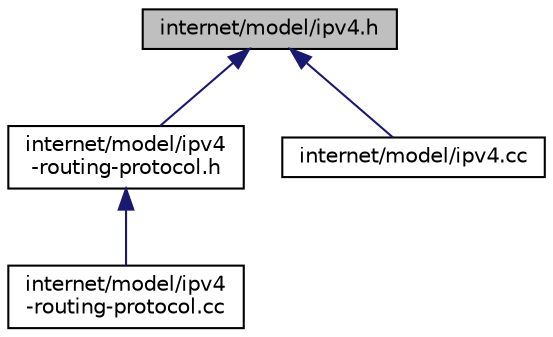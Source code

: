 digraph "internet/model/ipv4.h"
{
  edge [fontname="Helvetica",fontsize="10",labelfontname="Helvetica",labelfontsize="10"];
  node [fontname="Helvetica",fontsize="10",shape=record];
  Node1 [label="internet/model/ipv4.h",height=0.2,width=0.4,color="black", fillcolor="grey75", style="filled", fontcolor="black"];
  Node1 -> Node2 [dir="back",color="midnightblue",fontsize="10",style="solid"];
  Node2 [label="internet/model/ipv4\l-routing-protocol.h",height=0.2,width=0.4,color="black", fillcolor="white", style="filled",URL="$d9/ded/ipv4-routing-protocol_8h.html"];
  Node2 -> Node3 [dir="back",color="midnightblue",fontsize="10",style="solid"];
  Node3 [label="internet/model/ipv4\l-routing-protocol.cc",height=0.2,width=0.4,color="black", fillcolor="white", style="filled",URL="$d0/d50/ipv4-routing-protocol_8cc.html"];
  Node1 -> Node4 [dir="back",color="midnightblue",fontsize="10",style="solid"];
  Node4 [label="internet/model/ipv4.cc",height=0.2,width=0.4,color="black", fillcolor="white", style="filled",URL="$de/d33/ipv4_8cc.html"];
}
